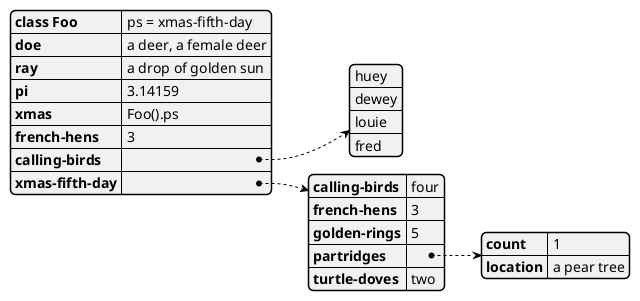 @startyaml
class Foo:
      ps = xmas-fifth-day
doe: "a deer, a female deer"
ray: "a drop of golden sun"
pi: 3.14159
xmas: Foo().ps
french-hens: 3
calling-birds: 
	- huey
	- dewey
	- louie
	- fred
xmas-fifth-day:
	calling-birds: four
	french-hens: 3
	golden-rings: 5
	partridges: 
		count: 1
		location: "a pear tree"
	turtle-doves: two

@endyaml